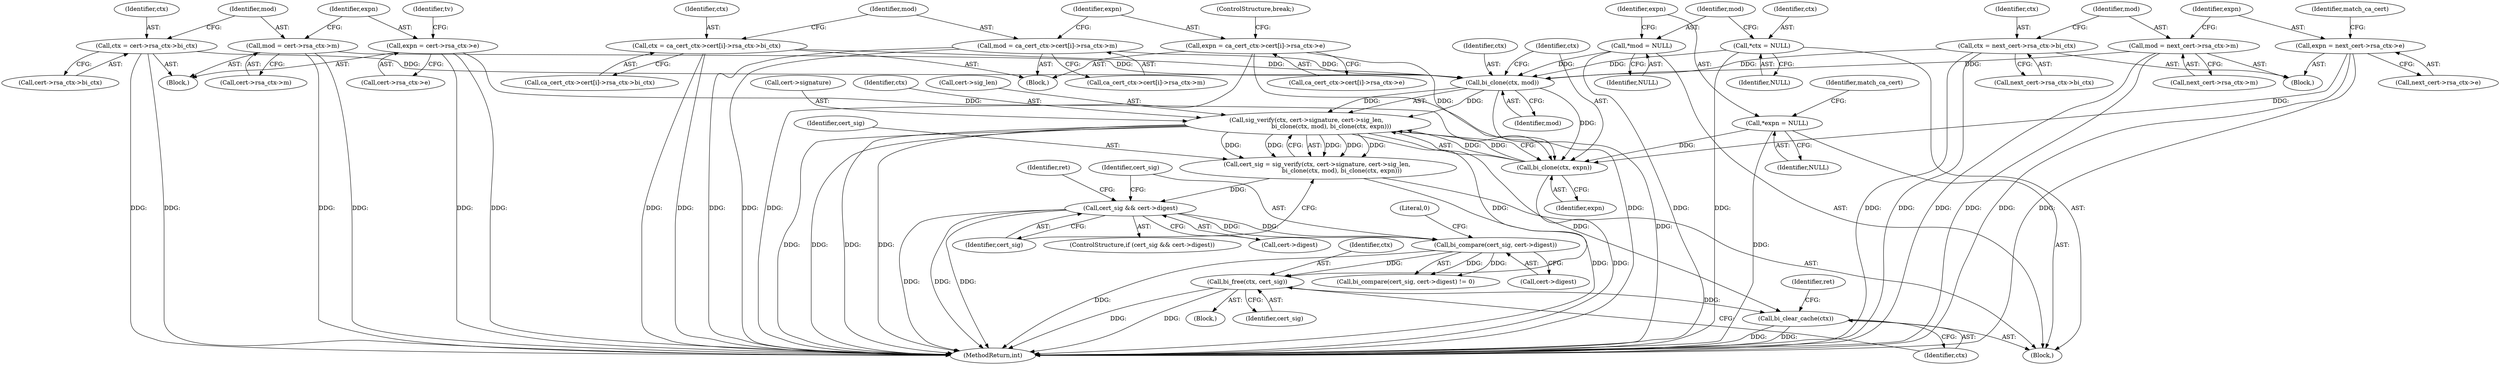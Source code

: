 digraph "1_axtls-8266_5efe2947ab45e81d84b5f707c51d1c64be52f36c_1@API" {
"1000463" [label="(Call,bi_free(ctx, cert_sig))"];
"1000431" [label="(Call,sig_verify(ctx, cert->signature, cert->sig_len, \n                         bi_clone(ctx, mod), bi_clone(ctx, expn)))"];
"1000442" [label="(Call,bi_clone(ctx, expn))"];
"1000439" [label="(Call,bi_clone(ctx, mod))"];
"1000333" [label="(Call,ctx = ca_cert_ctx->cert[i]->rsa_ctx->bi_ctx)"];
"1000178" [label="(Call,ctx = cert->rsa_ctx->bi_ctx)"];
"1000135" [label="(Call,*ctx = NULL)"];
"1000398" [label="(Call,ctx = next_cert->rsa_ctx->bi_ctx)"];
"1000185" [label="(Call,mod = cert->rsa_ctx->m)"];
"1000139" [label="(Call,*mod = NULL)"];
"1000405" [label="(Call,mod = next_cert->rsa_ctx->m)"];
"1000344" [label="(Call,mod = ca_cert_ctx->cert[i]->rsa_ctx->m)"];
"1000355" [label="(Call,expn = ca_cert_ctx->cert[i]->rsa_ctx->e)"];
"1000143" [label="(Call,*expn = NULL)"];
"1000412" [label="(Call,expn = next_cert->rsa_ctx->e)"];
"1000192" [label="(Call,expn = cert->rsa_ctx->e)"];
"1000454" [label="(Call,bi_compare(cert_sig, cert->digest))"];
"1000446" [label="(Call,cert_sig && cert->digest)"];
"1000429" [label="(Call,cert_sig = sig_verify(ctx, cert->signature, cert->sig_len, \n                         bi_clone(ctx, mod), bi_clone(ctx, expn)))"];
"1000471" [label="(Call,bi_clear_cache(ctx))"];
"1000201" [label="(Identifier,tv)"];
"1000185" [label="(Call,mod = cert->rsa_ctx->m)"];
"1000179" [label="(Identifier,ctx)"];
"1000471" [label="(Call,bi_clear_cache(ctx))"];
"1000454" [label="(Call,bi_compare(cert_sig, cert->digest))"];
"1000178" [label="(Call,ctx = cert->rsa_ctx->bi_ctx)"];
"1000335" [label="(Call,ca_cert_ctx->cert[i]->rsa_ctx->bi_ctx)"];
"1000439" [label="(Call,bi_clone(ctx, mod))"];
"1000345" [label="(Identifier,mod)"];
"1000412" [label="(Call,expn = next_cert->rsa_ctx->e)"];
"1000141" [label="(Identifier,NULL)"];
"1000422" [label="(Identifier,match_ca_cert)"];
"1000406" [label="(Identifier,mod)"];
"1000443" [label="(Identifier,ctx)"];
"1000453" [label="(Call,bi_compare(cert_sig, cert->digest) != 0)"];
"1000413" [label="(Identifier,expn)"];
"1000465" [label="(Identifier,cert_sig)"];
"1000344" [label="(Call,mod = ca_cert_ctx->cert[i]->rsa_ctx->m)"];
"1000456" [label="(Call,cert->digest)"];
"1000469" [label="(Identifier,ret)"];
"1000474" [label="(Identifier,ret)"];
"1000447" [label="(Identifier,cert_sig)"];
"1000180" [label="(Call,cert->rsa_ctx->bi_ctx)"];
"1000493" [label="(MethodReturn,int)"];
"1000186" [label="(Identifier,mod)"];
"1000187" [label="(Call,cert->rsa_ctx->m)"];
"1000431" [label="(Call,sig_verify(ctx, cert->signature, cert->sig_len, \n                         bi_clone(ctx, mod), bi_clone(ctx, expn)))"];
"1000140" [label="(Identifier,mod)"];
"1000446" [label="(Call,cert_sig && cert->digest)"];
"1000463" [label="(Call,bi_free(ctx, cert_sig))"];
"1000346" [label="(Call,ca_cert_ctx->cert[i]->rsa_ctx->m)"];
"1000329" [label="(Block,)"];
"1000405" [label="(Call,mod = next_cert->rsa_ctx->m)"];
"1000436" [label="(Call,cert->sig_len)"];
"1000444" [label="(Identifier,expn)"];
"1000135" [label="(Call,*ctx = NULL)"];
"1000398" [label="(Call,ctx = next_cert->rsa_ctx->bi_ctx)"];
"1000464" [label="(Identifier,ctx)"];
"1000451" [label="(Block,)"];
"1000472" [label="(Identifier,ctx)"];
"1000397" [label="(Block,)"];
"1000357" [label="(Call,ca_cert_ctx->cert[i]->rsa_ctx->e)"];
"1000366" [label="(ControlStructure,break;)"];
"1000145" [label="(Identifier,NULL)"];
"1000400" [label="(Call,next_cert->rsa_ctx->bi_ctx)"];
"1000193" [label="(Identifier,expn)"];
"1000148" [label="(Identifier,match_ca_cert)"];
"1000414" [label="(Call,next_cert->rsa_ctx->e)"];
"1000174" [label="(Block,)"];
"1000399" [label="(Identifier,ctx)"];
"1000455" [label="(Identifier,cert_sig)"];
"1000334" [label="(Identifier,ctx)"];
"1000192" [label="(Call,expn = cert->rsa_ctx->e)"];
"1000440" [label="(Identifier,ctx)"];
"1000356" [label="(Identifier,expn)"];
"1000445" [label="(ControlStructure,if (cert_sig && cert->digest))"];
"1000136" [label="(Identifier,ctx)"];
"1000442" [label="(Call,bi_clone(ctx, expn))"];
"1000355" [label="(Call,expn = ca_cert_ctx->cert[i]->rsa_ctx->e)"];
"1000433" [label="(Call,cert->signature)"];
"1000139" [label="(Call,*mod = NULL)"];
"1000144" [label="(Identifier,expn)"];
"1000448" [label="(Call,cert->digest)"];
"1000430" [label="(Identifier,cert_sig)"];
"1000137" [label="(Identifier,NULL)"];
"1000194" [label="(Call,cert->rsa_ctx->e)"];
"1000459" [label="(Literal,0)"];
"1000432" [label="(Identifier,ctx)"];
"1000429" [label="(Call,cert_sig = sig_verify(ctx, cert->signature, cert->sig_len, \n                         bi_clone(ctx, mod), bi_clone(ctx, expn)))"];
"1000441" [label="(Identifier,mod)"];
"1000333" [label="(Call,ctx = ca_cert_ctx->cert[i]->rsa_ctx->bi_ctx)"];
"1000407" [label="(Call,next_cert->rsa_ctx->m)"];
"1000143" [label="(Call,*expn = NULL)"];
"1000120" [label="(Block,)"];
"1000463" -> "1000451"  [label="AST: "];
"1000463" -> "1000465"  [label="CFG: "];
"1000464" -> "1000463"  [label="AST: "];
"1000465" -> "1000463"  [label="AST: "];
"1000472" -> "1000463"  [label="CFG: "];
"1000463" -> "1000493"  [label="DDG: "];
"1000463" -> "1000493"  [label="DDG: "];
"1000431" -> "1000463"  [label="DDG: "];
"1000454" -> "1000463"  [label="DDG: "];
"1000463" -> "1000471"  [label="DDG: "];
"1000431" -> "1000429"  [label="AST: "];
"1000431" -> "1000442"  [label="CFG: "];
"1000432" -> "1000431"  [label="AST: "];
"1000433" -> "1000431"  [label="AST: "];
"1000436" -> "1000431"  [label="AST: "];
"1000439" -> "1000431"  [label="AST: "];
"1000442" -> "1000431"  [label="AST: "];
"1000429" -> "1000431"  [label="CFG: "];
"1000431" -> "1000493"  [label="DDG: "];
"1000431" -> "1000493"  [label="DDG: "];
"1000431" -> "1000493"  [label="DDG: "];
"1000431" -> "1000493"  [label="DDG: "];
"1000431" -> "1000429"  [label="DDG: "];
"1000431" -> "1000429"  [label="DDG: "];
"1000431" -> "1000429"  [label="DDG: "];
"1000431" -> "1000429"  [label="DDG: "];
"1000431" -> "1000429"  [label="DDG: "];
"1000442" -> "1000431"  [label="DDG: "];
"1000442" -> "1000431"  [label="DDG: "];
"1000439" -> "1000431"  [label="DDG: "];
"1000439" -> "1000431"  [label="DDG: "];
"1000431" -> "1000471"  [label="DDG: "];
"1000442" -> "1000444"  [label="CFG: "];
"1000443" -> "1000442"  [label="AST: "];
"1000444" -> "1000442"  [label="AST: "];
"1000442" -> "1000493"  [label="DDG: "];
"1000439" -> "1000442"  [label="DDG: "];
"1000355" -> "1000442"  [label="DDG: "];
"1000143" -> "1000442"  [label="DDG: "];
"1000412" -> "1000442"  [label="DDG: "];
"1000192" -> "1000442"  [label="DDG: "];
"1000439" -> "1000441"  [label="CFG: "];
"1000440" -> "1000439"  [label="AST: "];
"1000441" -> "1000439"  [label="AST: "];
"1000443" -> "1000439"  [label="CFG: "];
"1000439" -> "1000493"  [label="DDG: "];
"1000333" -> "1000439"  [label="DDG: "];
"1000178" -> "1000439"  [label="DDG: "];
"1000135" -> "1000439"  [label="DDG: "];
"1000398" -> "1000439"  [label="DDG: "];
"1000185" -> "1000439"  [label="DDG: "];
"1000139" -> "1000439"  [label="DDG: "];
"1000405" -> "1000439"  [label="DDG: "];
"1000344" -> "1000439"  [label="DDG: "];
"1000333" -> "1000329"  [label="AST: "];
"1000333" -> "1000335"  [label="CFG: "];
"1000334" -> "1000333"  [label="AST: "];
"1000335" -> "1000333"  [label="AST: "];
"1000345" -> "1000333"  [label="CFG: "];
"1000333" -> "1000493"  [label="DDG: "];
"1000333" -> "1000493"  [label="DDG: "];
"1000178" -> "1000174"  [label="AST: "];
"1000178" -> "1000180"  [label="CFG: "];
"1000179" -> "1000178"  [label="AST: "];
"1000180" -> "1000178"  [label="AST: "];
"1000186" -> "1000178"  [label="CFG: "];
"1000178" -> "1000493"  [label="DDG: "];
"1000178" -> "1000493"  [label="DDG: "];
"1000135" -> "1000120"  [label="AST: "];
"1000135" -> "1000137"  [label="CFG: "];
"1000136" -> "1000135"  [label="AST: "];
"1000137" -> "1000135"  [label="AST: "];
"1000140" -> "1000135"  [label="CFG: "];
"1000135" -> "1000493"  [label="DDG: "];
"1000398" -> "1000397"  [label="AST: "];
"1000398" -> "1000400"  [label="CFG: "];
"1000399" -> "1000398"  [label="AST: "];
"1000400" -> "1000398"  [label="AST: "];
"1000406" -> "1000398"  [label="CFG: "];
"1000398" -> "1000493"  [label="DDG: "];
"1000398" -> "1000493"  [label="DDG: "];
"1000185" -> "1000174"  [label="AST: "];
"1000185" -> "1000187"  [label="CFG: "];
"1000186" -> "1000185"  [label="AST: "];
"1000187" -> "1000185"  [label="AST: "];
"1000193" -> "1000185"  [label="CFG: "];
"1000185" -> "1000493"  [label="DDG: "];
"1000185" -> "1000493"  [label="DDG: "];
"1000139" -> "1000120"  [label="AST: "];
"1000139" -> "1000141"  [label="CFG: "];
"1000140" -> "1000139"  [label="AST: "];
"1000141" -> "1000139"  [label="AST: "];
"1000144" -> "1000139"  [label="CFG: "];
"1000139" -> "1000493"  [label="DDG: "];
"1000405" -> "1000397"  [label="AST: "];
"1000405" -> "1000407"  [label="CFG: "];
"1000406" -> "1000405"  [label="AST: "];
"1000407" -> "1000405"  [label="AST: "];
"1000413" -> "1000405"  [label="CFG: "];
"1000405" -> "1000493"  [label="DDG: "];
"1000405" -> "1000493"  [label="DDG: "];
"1000344" -> "1000329"  [label="AST: "];
"1000344" -> "1000346"  [label="CFG: "];
"1000345" -> "1000344"  [label="AST: "];
"1000346" -> "1000344"  [label="AST: "];
"1000356" -> "1000344"  [label="CFG: "];
"1000344" -> "1000493"  [label="DDG: "];
"1000344" -> "1000493"  [label="DDG: "];
"1000355" -> "1000329"  [label="AST: "];
"1000355" -> "1000357"  [label="CFG: "];
"1000356" -> "1000355"  [label="AST: "];
"1000357" -> "1000355"  [label="AST: "];
"1000366" -> "1000355"  [label="CFG: "];
"1000355" -> "1000493"  [label="DDG: "];
"1000355" -> "1000493"  [label="DDG: "];
"1000143" -> "1000120"  [label="AST: "];
"1000143" -> "1000145"  [label="CFG: "];
"1000144" -> "1000143"  [label="AST: "];
"1000145" -> "1000143"  [label="AST: "];
"1000148" -> "1000143"  [label="CFG: "];
"1000143" -> "1000493"  [label="DDG: "];
"1000412" -> "1000397"  [label="AST: "];
"1000412" -> "1000414"  [label="CFG: "];
"1000413" -> "1000412"  [label="AST: "];
"1000414" -> "1000412"  [label="AST: "];
"1000422" -> "1000412"  [label="CFG: "];
"1000412" -> "1000493"  [label="DDG: "];
"1000412" -> "1000493"  [label="DDG: "];
"1000192" -> "1000174"  [label="AST: "];
"1000192" -> "1000194"  [label="CFG: "];
"1000193" -> "1000192"  [label="AST: "];
"1000194" -> "1000192"  [label="AST: "];
"1000201" -> "1000192"  [label="CFG: "];
"1000192" -> "1000493"  [label="DDG: "];
"1000192" -> "1000493"  [label="DDG: "];
"1000454" -> "1000453"  [label="AST: "];
"1000454" -> "1000456"  [label="CFG: "];
"1000455" -> "1000454"  [label="AST: "];
"1000456" -> "1000454"  [label="AST: "];
"1000459" -> "1000454"  [label="CFG: "];
"1000454" -> "1000493"  [label="DDG: "];
"1000454" -> "1000453"  [label="DDG: "];
"1000454" -> "1000453"  [label="DDG: "];
"1000446" -> "1000454"  [label="DDG: "];
"1000446" -> "1000454"  [label="DDG: "];
"1000446" -> "1000445"  [label="AST: "];
"1000446" -> "1000447"  [label="CFG: "];
"1000446" -> "1000448"  [label="CFG: "];
"1000447" -> "1000446"  [label="AST: "];
"1000448" -> "1000446"  [label="AST: "];
"1000455" -> "1000446"  [label="CFG: "];
"1000469" -> "1000446"  [label="CFG: "];
"1000446" -> "1000493"  [label="DDG: "];
"1000446" -> "1000493"  [label="DDG: "];
"1000446" -> "1000493"  [label="DDG: "];
"1000429" -> "1000446"  [label="DDG: "];
"1000429" -> "1000120"  [label="AST: "];
"1000430" -> "1000429"  [label="AST: "];
"1000447" -> "1000429"  [label="CFG: "];
"1000429" -> "1000493"  [label="DDG: "];
"1000471" -> "1000120"  [label="AST: "];
"1000471" -> "1000472"  [label="CFG: "];
"1000472" -> "1000471"  [label="AST: "];
"1000474" -> "1000471"  [label="CFG: "];
"1000471" -> "1000493"  [label="DDG: "];
"1000471" -> "1000493"  [label="DDG: "];
}
